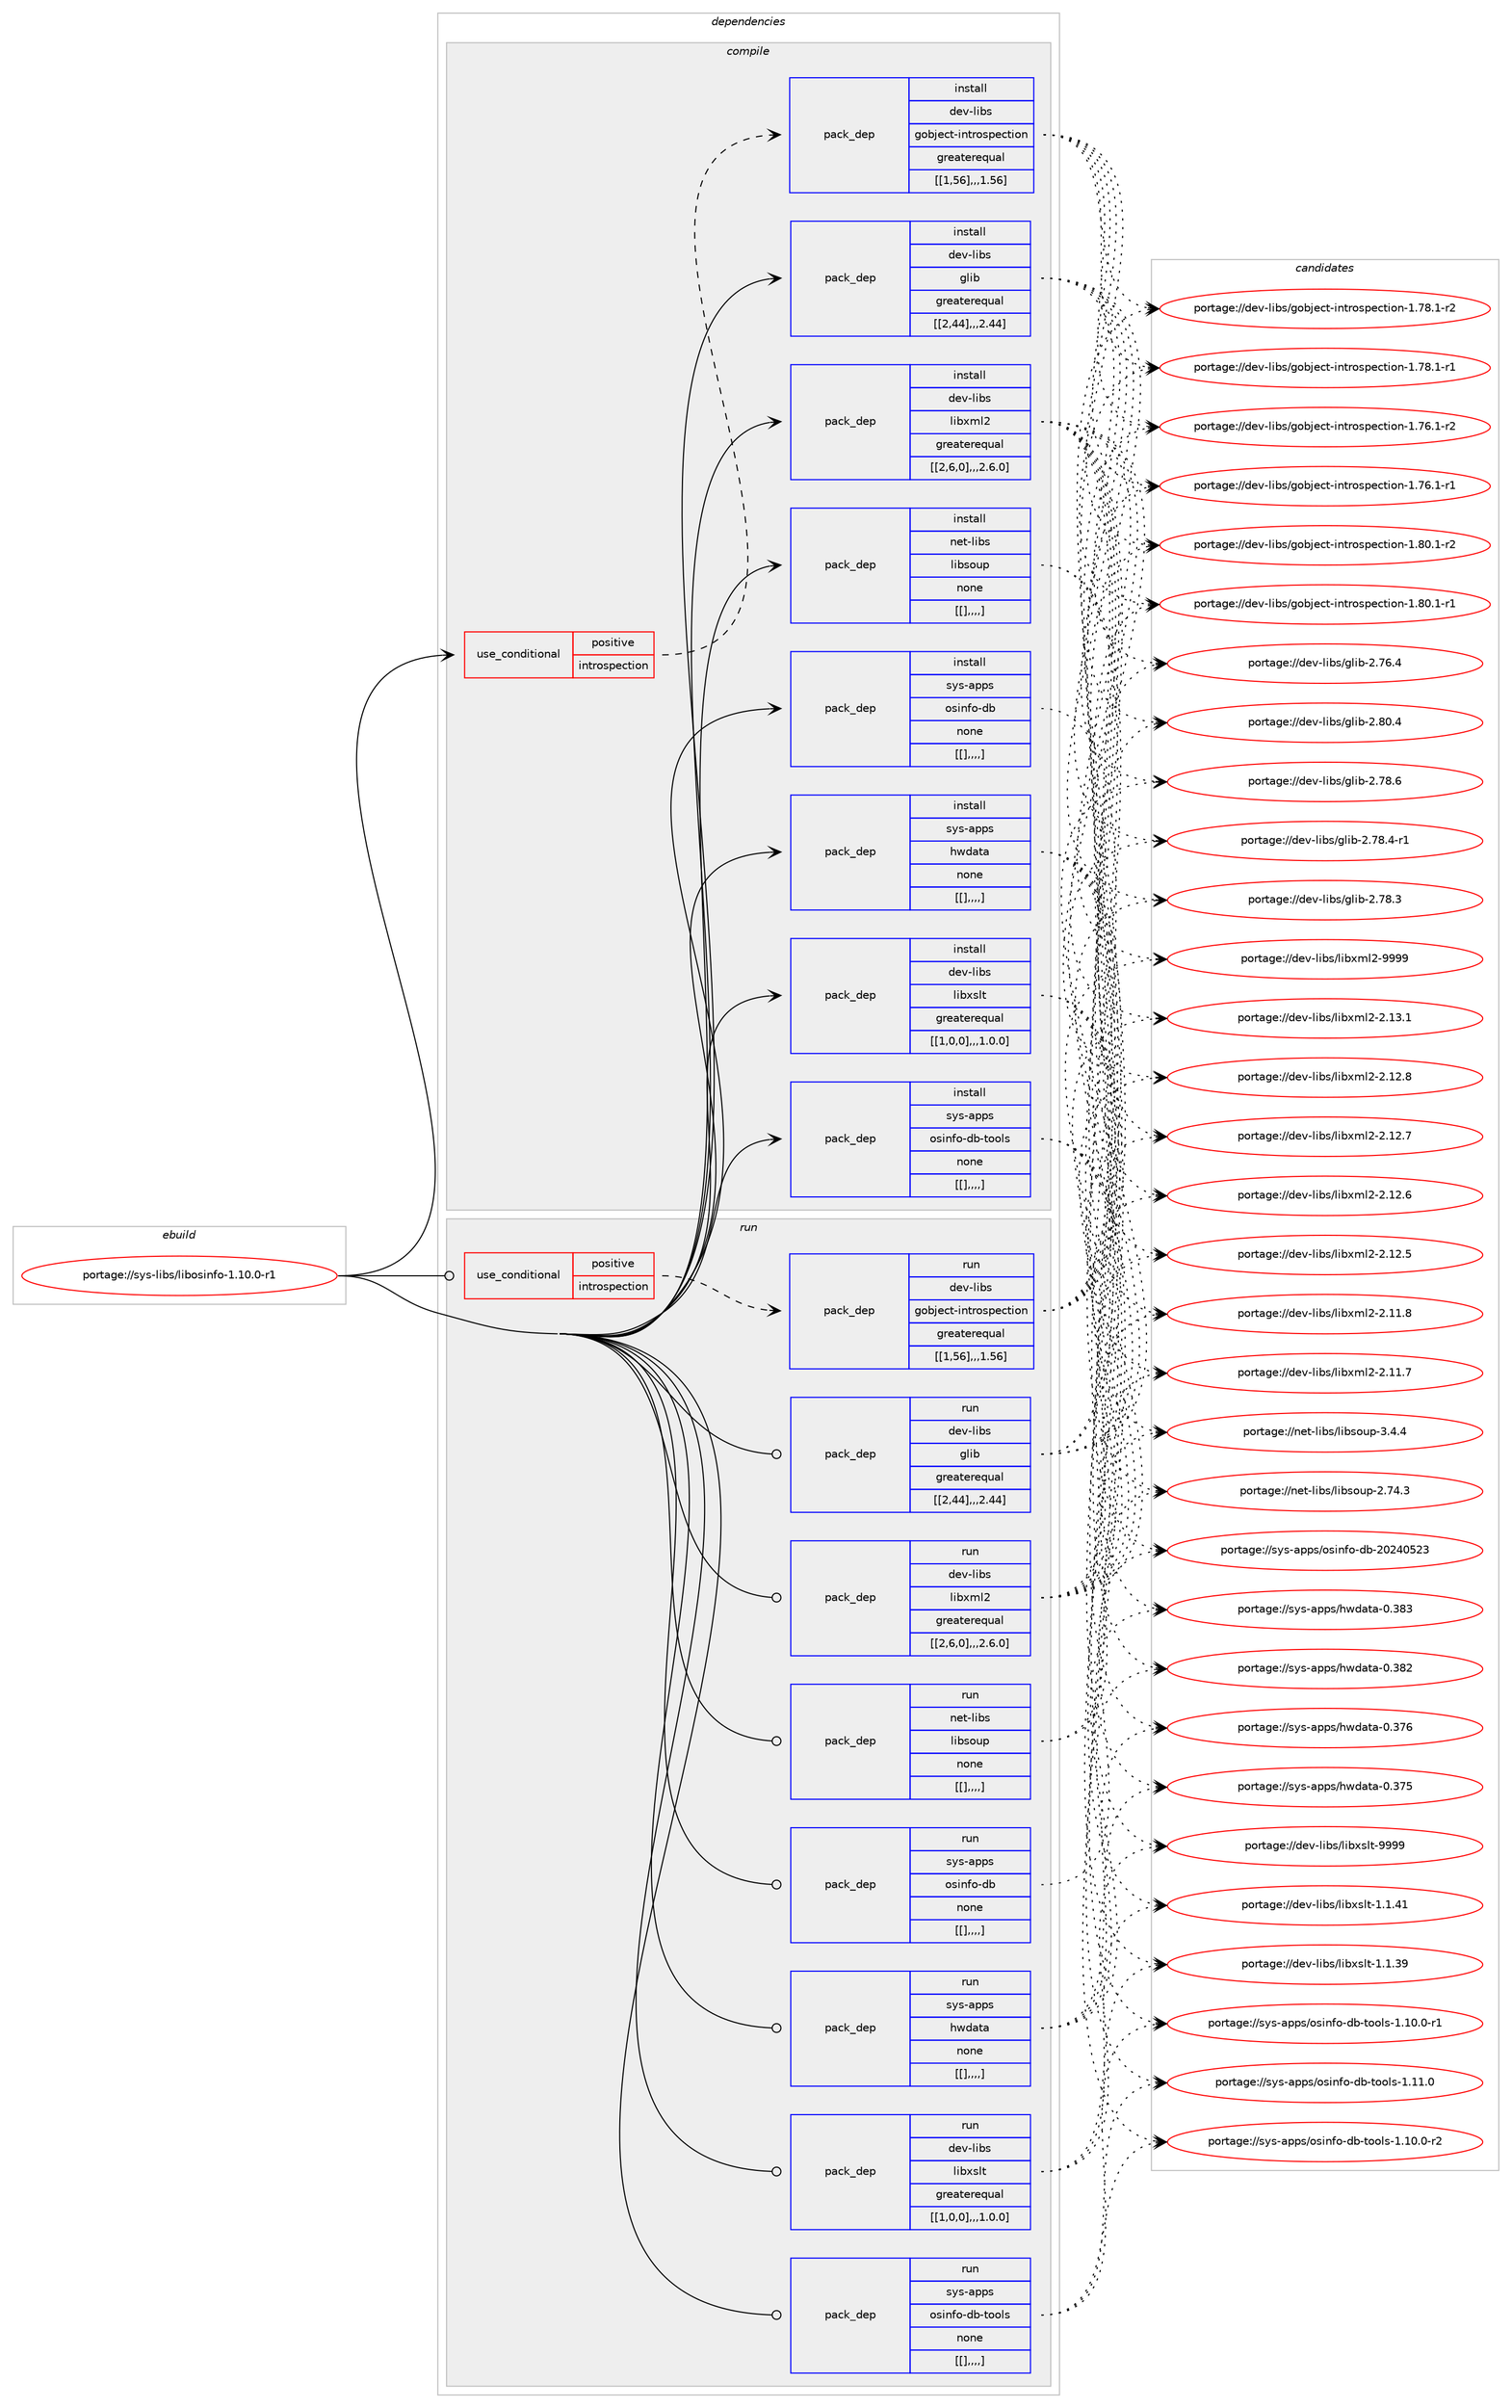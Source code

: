 digraph prolog {

# *************
# Graph options
# *************

newrank=true;
concentrate=true;
compound=true;
graph [rankdir=LR,fontname=Helvetica,fontsize=10,ranksep=1.5];#, ranksep=2.5, nodesep=0.2];
edge  [arrowhead=vee];
node  [fontname=Helvetica,fontsize=10];

# **********
# The ebuild
# **********

subgraph cluster_leftcol {
color=gray;
label=<<i>ebuild</i>>;
id [label="portage://sys-libs/libosinfo-1.10.0-r1", color=red, width=4, href="../sys-libs/libosinfo-1.10.0-r1.svg"];
}

# ****************
# The dependencies
# ****************

subgraph cluster_midcol {
color=gray;
label=<<i>dependencies</i>>;
subgraph cluster_compile {
fillcolor="#eeeeee";
style=filled;
label=<<i>compile</i>>;
subgraph cond10319 {
dependency27747 [label=<<TABLE BORDER="0" CELLBORDER="1" CELLSPACING="0" CELLPADDING="4"><TR><TD ROWSPAN="3" CELLPADDING="10">use_conditional</TD></TR><TR><TD>positive</TD></TR><TR><TD>introspection</TD></TR></TABLE>>, shape=none, color=red];
subgraph pack17350 {
dependency27748 [label=<<TABLE BORDER="0" CELLBORDER="1" CELLSPACING="0" CELLPADDING="4" WIDTH="220"><TR><TD ROWSPAN="6" CELLPADDING="30">pack_dep</TD></TR><TR><TD WIDTH="110">install</TD></TR><TR><TD>dev-libs</TD></TR><TR><TD>gobject-introspection</TD></TR><TR><TD>greaterequal</TD></TR><TR><TD>[[1,56],,,1.56]</TD></TR></TABLE>>, shape=none, color=blue];
}
dependency27747:e -> dependency27748:w [weight=20,style="dashed",arrowhead="vee"];
}
id:e -> dependency27747:w [weight=20,style="solid",arrowhead="vee"];
subgraph pack17351 {
dependency27749 [label=<<TABLE BORDER="0" CELLBORDER="1" CELLSPACING="0" CELLPADDING="4" WIDTH="220"><TR><TD ROWSPAN="6" CELLPADDING="30">pack_dep</TD></TR><TR><TD WIDTH="110">install</TD></TR><TR><TD>dev-libs</TD></TR><TR><TD>glib</TD></TR><TR><TD>greaterequal</TD></TR><TR><TD>[[2,44],,,2.44]</TD></TR></TABLE>>, shape=none, color=blue];
}
id:e -> dependency27749:w [weight=20,style="solid",arrowhead="vee"];
subgraph pack17352 {
dependency27750 [label=<<TABLE BORDER="0" CELLBORDER="1" CELLSPACING="0" CELLPADDING="4" WIDTH="220"><TR><TD ROWSPAN="6" CELLPADDING="30">pack_dep</TD></TR><TR><TD WIDTH="110">install</TD></TR><TR><TD>dev-libs</TD></TR><TR><TD>libxml2</TD></TR><TR><TD>greaterequal</TD></TR><TR><TD>[[2,6,0],,,2.6.0]</TD></TR></TABLE>>, shape=none, color=blue];
}
id:e -> dependency27750:w [weight=20,style="solid",arrowhead="vee"];
subgraph pack17353 {
dependency27751 [label=<<TABLE BORDER="0" CELLBORDER="1" CELLSPACING="0" CELLPADDING="4" WIDTH="220"><TR><TD ROWSPAN="6" CELLPADDING="30">pack_dep</TD></TR><TR><TD WIDTH="110">install</TD></TR><TR><TD>dev-libs</TD></TR><TR><TD>libxslt</TD></TR><TR><TD>greaterequal</TD></TR><TR><TD>[[1,0,0],,,1.0.0]</TD></TR></TABLE>>, shape=none, color=blue];
}
id:e -> dependency27751:w [weight=20,style="solid",arrowhead="vee"];
subgraph pack17354 {
dependency27752 [label=<<TABLE BORDER="0" CELLBORDER="1" CELLSPACING="0" CELLPADDING="4" WIDTH="220"><TR><TD ROWSPAN="6" CELLPADDING="30">pack_dep</TD></TR><TR><TD WIDTH="110">install</TD></TR><TR><TD>net-libs</TD></TR><TR><TD>libsoup</TD></TR><TR><TD>none</TD></TR><TR><TD>[[],,,,]</TD></TR></TABLE>>, shape=none, color=blue];
}
id:e -> dependency27752:w [weight=20,style="solid",arrowhead="vee"];
subgraph pack17355 {
dependency27753 [label=<<TABLE BORDER="0" CELLBORDER="1" CELLSPACING="0" CELLPADDING="4" WIDTH="220"><TR><TD ROWSPAN="6" CELLPADDING="30">pack_dep</TD></TR><TR><TD WIDTH="110">install</TD></TR><TR><TD>sys-apps</TD></TR><TR><TD>hwdata</TD></TR><TR><TD>none</TD></TR><TR><TD>[[],,,,]</TD></TR></TABLE>>, shape=none, color=blue];
}
id:e -> dependency27753:w [weight=20,style="solid",arrowhead="vee"];
subgraph pack17356 {
dependency27754 [label=<<TABLE BORDER="0" CELLBORDER="1" CELLSPACING="0" CELLPADDING="4" WIDTH="220"><TR><TD ROWSPAN="6" CELLPADDING="30">pack_dep</TD></TR><TR><TD WIDTH="110">install</TD></TR><TR><TD>sys-apps</TD></TR><TR><TD>osinfo-db</TD></TR><TR><TD>none</TD></TR><TR><TD>[[],,,,]</TD></TR></TABLE>>, shape=none, color=blue];
}
id:e -> dependency27754:w [weight=20,style="solid",arrowhead="vee"];
subgraph pack17357 {
dependency27755 [label=<<TABLE BORDER="0" CELLBORDER="1" CELLSPACING="0" CELLPADDING="4" WIDTH="220"><TR><TD ROWSPAN="6" CELLPADDING="30">pack_dep</TD></TR><TR><TD WIDTH="110">install</TD></TR><TR><TD>sys-apps</TD></TR><TR><TD>osinfo-db-tools</TD></TR><TR><TD>none</TD></TR><TR><TD>[[],,,,]</TD></TR></TABLE>>, shape=none, color=blue];
}
id:e -> dependency27755:w [weight=20,style="solid",arrowhead="vee"];
}
subgraph cluster_compileandrun {
fillcolor="#eeeeee";
style=filled;
label=<<i>compile and run</i>>;
}
subgraph cluster_run {
fillcolor="#eeeeee";
style=filled;
label=<<i>run</i>>;
subgraph cond10320 {
dependency27756 [label=<<TABLE BORDER="0" CELLBORDER="1" CELLSPACING="0" CELLPADDING="4"><TR><TD ROWSPAN="3" CELLPADDING="10">use_conditional</TD></TR><TR><TD>positive</TD></TR><TR><TD>introspection</TD></TR></TABLE>>, shape=none, color=red];
subgraph pack17358 {
dependency27757 [label=<<TABLE BORDER="0" CELLBORDER="1" CELLSPACING="0" CELLPADDING="4" WIDTH="220"><TR><TD ROWSPAN="6" CELLPADDING="30">pack_dep</TD></TR><TR><TD WIDTH="110">run</TD></TR><TR><TD>dev-libs</TD></TR><TR><TD>gobject-introspection</TD></TR><TR><TD>greaterequal</TD></TR><TR><TD>[[1,56],,,1.56]</TD></TR></TABLE>>, shape=none, color=blue];
}
dependency27756:e -> dependency27757:w [weight=20,style="dashed",arrowhead="vee"];
}
id:e -> dependency27756:w [weight=20,style="solid",arrowhead="odot"];
subgraph pack17359 {
dependency27758 [label=<<TABLE BORDER="0" CELLBORDER="1" CELLSPACING="0" CELLPADDING="4" WIDTH="220"><TR><TD ROWSPAN="6" CELLPADDING="30">pack_dep</TD></TR><TR><TD WIDTH="110">run</TD></TR><TR><TD>dev-libs</TD></TR><TR><TD>glib</TD></TR><TR><TD>greaterequal</TD></TR><TR><TD>[[2,44],,,2.44]</TD></TR></TABLE>>, shape=none, color=blue];
}
id:e -> dependency27758:w [weight=20,style="solid",arrowhead="odot"];
subgraph pack17360 {
dependency27759 [label=<<TABLE BORDER="0" CELLBORDER="1" CELLSPACING="0" CELLPADDING="4" WIDTH="220"><TR><TD ROWSPAN="6" CELLPADDING="30">pack_dep</TD></TR><TR><TD WIDTH="110">run</TD></TR><TR><TD>dev-libs</TD></TR><TR><TD>libxml2</TD></TR><TR><TD>greaterequal</TD></TR><TR><TD>[[2,6,0],,,2.6.0]</TD></TR></TABLE>>, shape=none, color=blue];
}
id:e -> dependency27759:w [weight=20,style="solid",arrowhead="odot"];
subgraph pack17361 {
dependency27760 [label=<<TABLE BORDER="0" CELLBORDER="1" CELLSPACING="0" CELLPADDING="4" WIDTH="220"><TR><TD ROWSPAN="6" CELLPADDING="30">pack_dep</TD></TR><TR><TD WIDTH="110">run</TD></TR><TR><TD>dev-libs</TD></TR><TR><TD>libxslt</TD></TR><TR><TD>greaterequal</TD></TR><TR><TD>[[1,0,0],,,1.0.0]</TD></TR></TABLE>>, shape=none, color=blue];
}
id:e -> dependency27760:w [weight=20,style="solid",arrowhead="odot"];
subgraph pack17362 {
dependency27761 [label=<<TABLE BORDER="0" CELLBORDER="1" CELLSPACING="0" CELLPADDING="4" WIDTH="220"><TR><TD ROWSPAN="6" CELLPADDING="30">pack_dep</TD></TR><TR><TD WIDTH="110">run</TD></TR><TR><TD>net-libs</TD></TR><TR><TD>libsoup</TD></TR><TR><TD>none</TD></TR><TR><TD>[[],,,,]</TD></TR></TABLE>>, shape=none, color=blue];
}
id:e -> dependency27761:w [weight=20,style="solid",arrowhead="odot"];
subgraph pack17363 {
dependency27762 [label=<<TABLE BORDER="0" CELLBORDER="1" CELLSPACING="0" CELLPADDING="4" WIDTH="220"><TR><TD ROWSPAN="6" CELLPADDING="30">pack_dep</TD></TR><TR><TD WIDTH="110">run</TD></TR><TR><TD>sys-apps</TD></TR><TR><TD>hwdata</TD></TR><TR><TD>none</TD></TR><TR><TD>[[],,,,]</TD></TR></TABLE>>, shape=none, color=blue];
}
id:e -> dependency27762:w [weight=20,style="solid",arrowhead="odot"];
subgraph pack17364 {
dependency27763 [label=<<TABLE BORDER="0" CELLBORDER="1" CELLSPACING="0" CELLPADDING="4" WIDTH="220"><TR><TD ROWSPAN="6" CELLPADDING="30">pack_dep</TD></TR><TR><TD WIDTH="110">run</TD></TR><TR><TD>sys-apps</TD></TR><TR><TD>osinfo-db</TD></TR><TR><TD>none</TD></TR><TR><TD>[[],,,,]</TD></TR></TABLE>>, shape=none, color=blue];
}
id:e -> dependency27763:w [weight=20,style="solid",arrowhead="odot"];
subgraph pack17365 {
dependency27764 [label=<<TABLE BORDER="0" CELLBORDER="1" CELLSPACING="0" CELLPADDING="4" WIDTH="220"><TR><TD ROWSPAN="6" CELLPADDING="30">pack_dep</TD></TR><TR><TD WIDTH="110">run</TD></TR><TR><TD>sys-apps</TD></TR><TR><TD>osinfo-db-tools</TD></TR><TR><TD>none</TD></TR><TR><TD>[[],,,,]</TD></TR></TABLE>>, shape=none, color=blue];
}
id:e -> dependency27764:w [weight=20,style="solid",arrowhead="odot"];
}
}

# **************
# The candidates
# **************

subgraph cluster_choices {
rank=same;
color=gray;
label=<<i>candidates</i>>;

subgraph choice17350 {
color=black;
nodesep=1;
choice10010111845108105981154710311198106101991164510511011611411111511210199116105111110454946564846494511450 [label="portage://dev-libs/gobject-introspection-1.80.1-r2", color=red, width=4,href="../dev-libs/gobject-introspection-1.80.1-r2.svg"];
choice10010111845108105981154710311198106101991164510511011611411111511210199116105111110454946564846494511449 [label="portage://dev-libs/gobject-introspection-1.80.1-r1", color=red, width=4,href="../dev-libs/gobject-introspection-1.80.1-r1.svg"];
choice10010111845108105981154710311198106101991164510511011611411111511210199116105111110454946555646494511450 [label="portage://dev-libs/gobject-introspection-1.78.1-r2", color=red, width=4,href="../dev-libs/gobject-introspection-1.78.1-r2.svg"];
choice10010111845108105981154710311198106101991164510511011611411111511210199116105111110454946555646494511449 [label="portage://dev-libs/gobject-introspection-1.78.1-r1", color=red, width=4,href="../dev-libs/gobject-introspection-1.78.1-r1.svg"];
choice10010111845108105981154710311198106101991164510511011611411111511210199116105111110454946555446494511450 [label="portage://dev-libs/gobject-introspection-1.76.1-r2", color=red, width=4,href="../dev-libs/gobject-introspection-1.76.1-r2.svg"];
choice10010111845108105981154710311198106101991164510511011611411111511210199116105111110454946555446494511449 [label="portage://dev-libs/gobject-introspection-1.76.1-r1", color=red, width=4,href="../dev-libs/gobject-introspection-1.76.1-r1.svg"];
dependency27748:e -> choice10010111845108105981154710311198106101991164510511011611411111511210199116105111110454946564846494511450:w [style=dotted,weight="100"];
dependency27748:e -> choice10010111845108105981154710311198106101991164510511011611411111511210199116105111110454946564846494511449:w [style=dotted,weight="100"];
dependency27748:e -> choice10010111845108105981154710311198106101991164510511011611411111511210199116105111110454946555646494511450:w [style=dotted,weight="100"];
dependency27748:e -> choice10010111845108105981154710311198106101991164510511011611411111511210199116105111110454946555646494511449:w [style=dotted,weight="100"];
dependency27748:e -> choice10010111845108105981154710311198106101991164510511011611411111511210199116105111110454946555446494511450:w [style=dotted,weight="100"];
dependency27748:e -> choice10010111845108105981154710311198106101991164510511011611411111511210199116105111110454946555446494511449:w [style=dotted,weight="100"];
}
subgraph choice17351 {
color=black;
nodesep=1;
choice1001011184510810598115471031081059845504656484652 [label="portage://dev-libs/glib-2.80.4", color=red, width=4,href="../dev-libs/glib-2.80.4.svg"];
choice1001011184510810598115471031081059845504655564654 [label="portage://dev-libs/glib-2.78.6", color=red, width=4,href="../dev-libs/glib-2.78.6.svg"];
choice10010111845108105981154710310810598455046555646524511449 [label="portage://dev-libs/glib-2.78.4-r1", color=red, width=4,href="../dev-libs/glib-2.78.4-r1.svg"];
choice1001011184510810598115471031081059845504655564651 [label="portage://dev-libs/glib-2.78.3", color=red, width=4,href="../dev-libs/glib-2.78.3.svg"];
choice1001011184510810598115471031081059845504655544652 [label="portage://dev-libs/glib-2.76.4", color=red, width=4,href="../dev-libs/glib-2.76.4.svg"];
dependency27749:e -> choice1001011184510810598115471031081059845504656484652:w [style=dotted,weight="100"];
dependency27749:e -> choice1001011184510810598115471031081059845504655564654:w [style=dotted,weight="100"];
dependency27749:e -> choice10010111845108105981154710310810598455046555646524511449:w [style=dotted,weight="100"];
dependency27749:e -> choice1001011184510810598115471031081059845504655564651:w [style=dotted,weight="100"];
dependency27749:e -> choice1001011184510810598115471031081059845504655544652:w [style=dotted,weight="100"];
}
subgraph choice17352 {
color=black;
nodesep=1;
choice10010111845108105981154710810598120109108504557575757 [label="portage://dev-libs/libxml2-9999", color=red, width=4,href="../dev-libs/libxml2-9999.svg"];
choice100101118451081059811547108105981201091085045504649514649 [label="portage://dev-libs/libxml2-2.13.1", color=red, width=4,href="../dev-libs/libxml2-2.13.1.svg"];
choice100101118451081059811547108105981201091085045504649504656 [label="portage://dev-libs/libxml2-2.12.8", color=red, width=4,href="../dev-libs/libxml2-2.12.8.svg"];
choice100101118451081059811547108105981201091085045504649504655 [label="portage://dev-libs/libxml2-2.12.7", color=red, width=4,href="../dev-libs/libxml2-2.12.7.svg"];
choice100101118451081059811547108105981201091085045504649504654 [label="portage://dev-libs/libxml2-2.12.6", color=red, width=4,href="../dev-libs/libxml2-2.12.6.svg"];
choice100101118451081059811547108105981201091085045504649504653 [label="portage://dev-libs/libxml2-2.12.5", color=red, width=4,href="../dev-libs/libxml2-2.12.5.svg"];
choice100101118451081059811547108105981201091085045504649494656 [label="portage://dev-libs/libxml2-2.11.8", color=red, width=4,href="../dev-libs/libxml2-2.11.8.svg"];
choice100101118451081059811547108105981201091085045504649494655 [label="portage://dev-libs/libxml2-2.11.7", color=red, width=4,href="../dev-libs/libxml2-2.11.7.svg"];
dependency27750:e -> choice10010111845108105981154710810598120109108504557575757:w [style=dotted,weight="100"];
dependency27750:e -> choice100101118451081059811547108105981201091085045504649514649:w [style=dotted,weight="100"];
dependency27750:e -> choice100101118451081059811547108105981201091085045504649504656:w [style=dotted,weight="100"];
dependency27750:e -> choice100101118451081059811547108105981201091085045504649504655:w [style=dotted,weight="100"];
dependency27750:e -> choice100101118451081059811547108105981201091085045504649504654:w [style=dotted,weight="100"];
dependency27750:e -> choice100101118451081059811547108105981201091085045504649504653:w [style=dotted,weight="100"];
dependency27750:e -> choice100101118451081059811547108105981201091085045504649494656:w [style=dotted,weight="100"];
dependency27750:e -> choice100101118451081059811547108105981201091085045504649494655:w [style=dotted,weight="100"];
}
subgraph choice17353 {
color=black;
nodesep=1;
choice100101118451081059811547108105981201151081164557575757 [label="portage://dev-libs/libxslt-9999", color=red, width=4,href="../dev-libs/libxslt-9999.svg"];
choice1001011184510810598115471081059812011510811645494649465249 [label="portage://dev-libs/libxslt-1.1.41", color=red, width=4,href="../dev-libs/libxslt-1.1.41.svg"];
choice1001011184510810598115471081059812011510811645494649465157 [label="portage://dev-libs/libxslt-1.1.39", color=red, width=4,href="../dev-libs/libxslt-1.1.39.svg"];
dependency27751:e -> choice100101118451081059811547108105981201151081164557575757:w [style=dotted,weight="100"];
dependency27751:e -> choice1001011184510810598115471081059812011510811645494649465249:w [style=dotted,weight="100"];
dependency27751:e -> choice1001011184510810598115471081059812011510811645494649465157:w [style=dotted,weight="100"];
}
subgraph choice17354 {
color=black;
nodesep=1;
choice11010111645108105981154710810598115111117112455146524652 [label="portage://net-libs/libsoup-3.4.4", color=red, width=4,href="../net-libs/libsoup-3.4.4.svg"];
choice1101011164510810598115471081059811511111711245504655524651 [label="portage://net-libs/libsoup-2.74.3", color=red, width=4,href="../net-libs/libsoup-2.74.3.svg"];
dependency27752:e -> choice11010111645108105981154710810598115111117112455146524652:w [style=dotted,weight="100"];
dependency27752:e -> choice1101011164510810598115471081059811511111711245504655524651:w [style=dotted,weight="100"];
}
subgraph choice17355 {
color=black;
nodesep=1;
choice1151211154597112112115471041191009711697454846515651 [label="portage://sys-apps/hwdata-0.383", color=red, width=4,href="../sys-apps/hwdata-0.383.svg"];
choice1151211154597112112115471041191009711697454846515650 [label="portage://sys-apps/hwdata-0.382", color=red, width=4,href="../sys-apps/hwdata-0.382.svg"];
choice1151211154597112112115471041191009711697454846515554 [label="portage://sys-apps/hwdata-0.376", color=red, width=4,href="../sys-apps/hwdata-0.376.svg"];
choice1151211154597112112115471041191009711697454846515553 [label="portage://sys-apps/hwdata-0.375", color=red, width=4,href="../sys-apps/hwdata-0.375.svg"];
dependency27753:e -> choice1151211154597112112115471041191009711697454846515651:w [style=dotted,weight="100"];
dependency27753:e -> choice1151211154597112112115471041191009711697454846515650:w [style=dotted,weight="100"];
dependency27753:e -> choice1151211154597112112115471041191009711697454846515554:w [style=dotted,weight="100"];
dependency27753:e -> choice1151211154597112112115471041191009711697454846515553:w [style=dotted,weight="100"];
}
subgraph choice17356 {
color=black;
nodesep=1;
choice1151211154597112112115471111151051101021114510098455048505248535051 [label="portage://sys-apps/osinfo-db-20240523", color=red, width=4,href="../sys-apps/osinfo-db-20240523.svg"];
dependency27754:e -> choice1151211154597112112115471111151051101021114510098455048505248535051:w [style=dotted,weight="100"];
}
subgraph choice17357 {
color=black;
nodesep=1;
choice11512111545971121121154711111510511010211145100984511611111110811545494649494648 [label="portage://sys-apps/osinfo-db-tools-1.11.0", color=red, width=4,href="../sys-apps/osinfo-db-tools-1.11.0.svg"];
choice115121115459711211211547111115105110102111451009845116111111108115454946494846484511450 [label="portage://sys-apps/osinfo-db-tools-1.10.0-r2", color=red, width=4,href="../sys-apps/osinfo-db-tools-1.10.0-r2.svg"];
choice115121115459711211211547111115105110102111451009845116111111108115454946494846484511449 [label="portage://sys-apps/osinfo-db-tools-1.10.0-r1", color=red, width=4,href="../sys-apps/osinfo-db-tools-1.10.0-r1.svg"];
dependency27755:e -> choice11512111545971121121154711111510511010211145100984511611111110811545494649494648:w [style=dotted,weight="100"];
dependency27755:e -> choice115121115459711211211547111115105110102111451009845116111111108115454946494846484511450:w [style=dotted,weight="100"];
dependency27755:e -> choice115121115459711211211547111115105110102111451009845116111111108115454946494846484511449:w [style=dotted,weight="100"];
}
subgraph choice17358 {
color=black;
nodesep=1;
choice10010111845108105981154710311198106101991164510511011611411111511210199116105111110454946564846494511450 [label="portage://dev-libs/gobject-introspection-1.80.1-r2", color=red, width=4,href="../dev-libs/gobject-introspection-1.80.1-r2.svg"];
choice10010111845108105981154710311198106101991164510511011611411111511210199116105111110454946564846494511449 [label="portage://dev-libs/gobject-introspection-1.80.1-r1", color=red, width=4,href="../dev-libs/gobject-introspection-1.80.1-r1.svg"];
choice10010111845108105981154710311198106101991164510511011611411111511210199116105111110454946555646494511450 [label="portage://dev-libs/gobject-introspection-1.78.1-r2", color=red, width=4,href="../dev-libs/gobject-introspection-1.78.1-r2.svg"];
choice10010111845108105981154710311198106101991164510511011611411111511210199116105111110454946555646494511449 [label="portage://dev-libs/gobject-introspection-1.78.1-r1", color=red, width=4,href="../dev-libs/gobject-introspection-1.78.1-r1.svg"];
choice10010111845108105981154710311198106101991164510511011611411111511210199116105111110454946555446494511450 [label="portage://dev-libs/gobject-introspection-1.76.1-r2", color=red, width=4,href="../dev-libs/gobject-introspection-1.76.1-r2.svg"];
choice10010111845108105981154710311198106101991164510511011611411111511210199116105111110454946555446494511449 [label="portage://dev-libs/gobject-introspection-1.76.1-r1", color=red, width=4,href="../dev-libs/gobject-introspection-1.76.1-r1.svg"];
dependency27757:e -> choice10010111845108105981154710311198106101991164510511011611411111511210199116105111110454946564846494511450:w [style=dotted,weight="100"];
dependency27757:e -> choice10010111845108105981154710311198106101991164510511011611411111511210199116105111110454946564846494511449:w [style=dotted,weight="100"];
dependency27757:e -> choice10010111845108105981154710311198106101991164510511011611411111511210199116105111110454946555646494511450:w [style=dotted,weight="100"];
dependency27757:e -> choice10010111845108105981154710311198106101991164510511011611411111511210199116105111110454946555646494511449:w [style=dotted,weight="100"];
dependency27757:e -> choice10010111845108105981154710311198106101991164510511011611411111511210199116105111110454946555446494511450:w [style=dotted,weight="100"];
dependency27757:e -> choice10010111845108105981154710311198106101991164510511011611411111511210199116105111110454946555446494511449:w [style=dotted,weight="100"];
}
subgraph choice17359 {
color=black;
nodesep=1;
choice1001011184510810598115471031081059845504656484652 [label="portage://dev-libs/glib-2.80.4", color=red, width=4,href="../dev-libs/glib-2.80.4.svg"];
choice1001011184510810598115471031081059845504655564654 [label="portage://dev-libs/glib-2.78.6", color=red, width=4,href="../dev-libs/glib-2.78.6.svg"];
choice10010111845108105981154710310810598455046555646524511449 [label="portage://dev-libs/glib-2.78.4-r1", color=red, width=4,href="../dev-libs/glib-2.78.4-r1.svg"];
choice1001011184510810598115471031081059845504655564651 [label="portage://dev-libs/glib-2.78.3", color=red, width=4,href="../dev-libs/glib-2.78.3.svg"];
choice1001011184510810598115471031081059845504655544652 [label="portage://dev-libs/glib-2.76.4", color=red, width=4,href="../dev-libs/glib-2.76.4.svg"];
dependency27758:e -> choice1001011184510810598115471031081059845504656484652:w [style=dotted,weight="100"];
dependency27758:e -> choice1001011184510810598115471031081059845504655564654:w [style=dotted,weight="100"];
dependency27758:e -> choice10010111845108105981154710310810598455046555646524511449:w [style=dotted,weight="100"];
dependency27758:e -> choice1001011184510810598115471031081059845504655564651:w [style=dotted,weight="100"];
dependency27758:e -> choice1001011184510810598115471031081059845504655544652:w [style=dotted,weight="100"];
}
subgraph choice17360 {
color=black;
nodesep=1;
choice10010111845108105981154710810598120109108504557575757 [label="portage://dev-libs/libxml2-9999", color=red, width=4,href="../dev-libs/libxml2-9999.svg"];
choice100101118451081059811547108105981201091085045504649514649 [label="portage://dev-libs/libxml2-2.13.1", color=red, width=4,href="../dev-libs/libxml2-2.13.1.svg"];
choice100101118451081059811547108105981201091085045504649504656 [label="portage://dev-libs/libxml2-2.12.8", color=red, width=4,href="../dev-libs/libxml2-2.12.8.svg"];
choice100101118451081059811547108105981201091085045504649504655 [label="portage://dev-libs/libxml2-2.12.7", color=red, width=4,href="../dev-libs/libxml2-2.12.7.svg"];
choice100101118451081059811547108105981201091085045504649504654 [label="portage://dev-libs/libxml2-2.12.6", color=red, width=4,href="../dev-libs/libxml2-2.12.6.svg"];
choice100101118451081059811547108105981201091085045504649504653 [label="portage://dev-libs/libxml2-2.12.5", color=red, width=4,href="../dev-libs/libxml2-2.12.5.svg"];
choice100101118451081059811547108105981201091085045504649494656 [label="portage://dev-libs/libxml2-2.11.8", color=red, width=4,href="../dev-libs/libxml2-2.11.8.svg"];
choice100101118451081059811547108105981201091085045504649494655 [label="portage://dev-libs/libxml2-2.11.7", color=red, width=4,href="../dev-libs/libxml2-2.11.7.svg"];
dependency27759:e -> choice10010111845108105981154710810598120109108504557575757:w [style=dotted,weight="100"];
dependency27759:e -> choice100101118451081059811547108105981201091085045504649514649:w [style=dotted,weight="100"];
dependency27759:e -> choice100101118451081059811547108105981201091085045504649504656:w [style=dotted,weight="100"];
dependency27759:e -> choice100101118451081059811547108105981201091085045504649504655:w [style=dotted,weight="100"];
dependency27759:e -> choice100101118451081059811547108105981201091085045504649504654:w [style=dotted,weight="100"];
dependency27759:e -> choice100101118451081059811547108105981201091085045504649504653:w [style=dotted,weight="100"];
dependency27759:e -> choice100101118451081059811547108105981201091085045504649494656:w [style=dotted,weight="100"];
dependency27759:e -> choice100101118451081059811547108105981201091085045504649494655:w [style=dotted,weight="100"];
}
subgraph choice17361 {
color=black;
nodesep=1;
choice100101118451081059811547108105981201151081164557575757 [label="portage://dev-libs/libxslt-9999", color=red, width=4,href="../dev-libs/libxslt-9999.svg"];
choice1001011184510810598115471081059812011510811645494649465249 [label="portage://dev-libs/libxslt-1.1.41", color=red, width=4,href="../dev-libs/libxslt-1.1.41.svg"];
choice1001011184510810598115471081059812011510811645494649465157 [label="portage://dev-libs/libxslt-1.1.39", color=red, width=4,href="../dev-libs/libxslt-1.1.39.svg"];
dependency27760:e -> choice100101118451081059811547108105981201151081164557575757:w [style=dotted,weight="100"];
dependency27760:e -> choice1001011184510810598115471081059812011510811645494649465249:w [style=dotted,weight="100"];
dependency27760:e -> choice1001011184510810598115471081059812011510811645494649465157:w [style=dotted,weight="100"];
}
subgraph choice17362 {
color=black;
nodesep=1;
choice11010111645108105981154710810598115111117112455146524652 [label="portage://net-libs/libsoup-3.4.4", color=red, width=4,href="../net-libs/libsoup-3.4.4.svg"];
choice1101011164510810598115471081059811511111711245504655524651 [label="portage://net-libs/libsoup-2.74.3", color=red, width=4,href="../net-libs/libsoup-2.74.3.svg"];
dependency27761:e -> choice11010111645108105981154710810598115111117112455146524652:w [style=dotted,weight="100"];
dependency27761:e -> choice1101011164510810598115471081059811511111711245504655524651:w [style=dotted,weight="100"];
}
subgraph choice17363 {
color=black;
nodesep=1;
choice1151211154597112112115471041191009711697454846515651 [label="portage://sys-apps/hwdata-0.383", color=red, width=4,href="../sys-apps/hwdata-0.383.svg"];
choice1151211154597112112115471041191009711697454846515650 [label="portage://sys-apps/hwdata-0.382", color=red, width=4,href="../sys-apps/hwdata-0.382.svg"];
choice1151211154597112112115471041191009711697454846515554 [label="portage://sys-apps/hwdata-0.376", color=red, width=4,href="../sys-apps/hwdata-0.376.svg"];
choice1151211154597112112115471041191009711697454846515553 [label="portage://sys-apps/hwdata-0.375", color=red, width=4,href="../sys-apps/hwdata-0.375.svg"];
dependency27762:e -> choice1151211154597112112115471041191009711697454846515651:w [style=dotted,weight="100"];
dependency27762:e -> choice1151211154597112112115471041191009711697454846515650:w [style=dotted,weight="100"];
dependency27762:e -> choice1151211154597112112115471041191009711697454846515554:w [style=dotted,weight="100"];
dependency27762:e -> choice1151211154597112112115471041191009711697454846515553:w [style=dotted,weight="100"];
}
subgraph choice17364 {
color=black;
nodesep=1;
choice1151211154597112112115471111151051101021114510098455048505248535051 [label="portage://sys-apps/osinfo-db-20240523", color=red, width=4,href="../sys-apps/osinfo-db-20240523.svg"];
dependency27763:e -> choice1151211154597112112115471111151051101021114510098455048505248535051:w [style=dotted,weight="100"];
}
subgraph choice17365 {
color=black;
nodesep=1;
choice11512111545971121121154711111510511010211145100984511611111110811545494649494648 [label="portage://sys-apps/osinfo-db-tools-1.11.0", color=red, width=4,href="../sys-apps/osinfo-db-tools-1.11.0.svg"];
choice115121115459711211211547111115105110102111451009845116111111108115454946494846484511450 [label="portage://sys-apps/osinfo-db-tools-1.10.0-r2", color=red, width=4,href="../sys-apps/osinfo-db-tools-1.10.0-r2.svg"];
choice115121115459711211211547111115105110102111451009845116111111108115454946494846484511449 [label="portage://sys-apps/osinfo-db-tools-1.10.0-r1", color=red, width=4,href="../sys-apps/osinfo-db-tools-1.10.0-r1.svg"];
dependency27764:e -> choice11512111545971121121154711111510511010211145100984511611111110811545494649494648:w [style=dotted,weight="100"];
dependency27764:e -> choice115121115459711211211547111115105110102111451009845116111111108115454946494846484511450:w [style=dotted,weight="100"];
dependency27764:e -> choice115121115459711211211547111115105110102111451009845116111111108115454946494846484511449:w [style=dotted,weight="100"];
}
}

}
